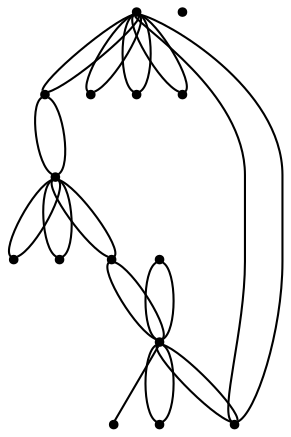 graph {
  node [shape=point,comment="{\"directed\":false,\"doi\":\"10.1007/978-3-540-77537-9_15\",\"figure\":\"? (4)\"}"]

  v0 [pos="1654.2290948025015,1520.4908091828318"]
  v1 [pos="1631.5539165053256,1605.0819527042272"]
  v2 [pos="1631.5507670380346,1435.8986162382184"]
  v3 [pos="1569.6036403922146,1667.0087347920735"]
  v4 [pos="1569.6036403922146,1373.9718977517794"]
  v5 [pos="1558.2639993179675,1562.7853315203117"]
  v6 [pos="1484.9782177947286,1435.8986162382184"]
  v7 [pos="1484.979267617159,1689.6762762959797"]
  v8 [pos="1484.9792994299598,1351.3053420696838"]
  v9 [pos="1411.6945995419524,1562.7957621510823"]
  v10 [pos="1400.3527951972428,1373.9718977517794"]
  v11 [pos="1400.3527951972428,1667.0087347920735"]
  v12 [pos="1338.403632532164,1435.8986162382184"]
  v13 [pos="1338.403600719363,1605.0819527042274"]
  v14 [pos="1315.7273725997568,1520.4908091828318"]

  v14 -- v9 [id="-2",pos="1315.7273725997568,1520.4908091828318 1322.295761605196,1527.2359928154224 1322.295761605196,1527.2359928154224 1322.295761605196,1527.2359928154224 1329.4886358926462,1532.662973683675 1343.8784565060637,1543.516935420181 1359.9780242919921,1550.3484897636645 1376.0774648267168,1557.1801713099626 1393.8865252827488,1559.9853749731815 1411.6945995419524,1562.7957621510823"]
  v14 -- v9 [id="-3",pos="1315.7273725997568,1520.4908091828318 1324.0011822367824,1523.2177831152715 1324.0011822367824,1523.2177831152715 1324.0011822367824,1523.2177831152715 1332.9078757352606,1524.6224837933166 1350.7127369015716,1527.4276874565355 1366.8121774362962,1534.2593690028336 1382.9117452222247,1541.0910505491315 1397.3015658356421,1551.944885082823 1411.6945995419524,1562.7957621510823"]
  v12 -- v9 [id="-4",pos="1338.403632532164,1435.8986162382184 1345.8341802552688,1445.714634810939 1345.8341802552688,1445.714634810939 1345.8341802552688,1445.714634810939 1353.2646325399708,1455.5265510928994 1368.1215923220611,1475.1503836568197 1380.3347810967023,1496.295561879476 1392.5521691610645,1517.4449377950034 1402.121841430664,1540.1198570621375 1406.904577920603,1551.4531190028335 1411.6945995419524,1562.7957621510823 1411.6945995419524,1562.7957621510823 1411.6945995419524,1562.7957621510823"]
  v13 -- v9 [id="-5",pos="1338.403600719363,1605.0819527042274 1343.6324799293695,1600.041541188558 1343.6324799293695,1600.041541188558 1343.6324799293695,1600.041541188558 1348.8571598496546,1594.9898086224182 1359.31084623115,1584.8860890845096 1371.5240350057911,1577.8376539426863 1383.737351031636,1570.7893460036769 1397.714368740348,1566.7919975650673 1411.6945995419524,1562.7957621510823"]
  v2 -- v5 [id="-11",pos="1631.5507670380346,1435.8986162382184 1625.4963138314179,1450.170422192198 1619.4459008505178,1464.433928162546 1614.2170216405113,1475.5171093703761 1608.992341720226,1486.6004177810207 1604.593267609352,1494.4990765334621 1602.395766573174,1498.4505047561183 1600.1940662472746,1502.3977352859035 1600.1940662472746,1502.3977352859035 1600.1940662472746,1502.3977352859035 1587.9766781829123,1523.5471112014309 1573.1198456520258,1543.1667460724802 1565.68926611612,1552.9786623544405 1563.3685222891875,1556.044886192553 1562.4982433540877,1557.194720131845 1558.2639993179675,1562.7853315203117"]
  v2 -- v6 [id="-14",pos="1631.5507670380346,1435.8986162382184 1616.1685460999954,1434.0020540780733 1600.782094059434,1432.1096578100955 1588.568778033589,1431.0926713099625 1576.355589258948,1430.0756848098292 1567.3113372093023,1429.9339808747263 1562.7871751652206,1429.8630017043606 1558.2670851596565,1429.792149736809 1558.2670851596565,1429.792149736809 1558.2670851596565,1429.792149736809 1533.8405803591704,1429.792149736809 1509.410003520167,1432.8433636428372 1497.1966874943223,1434.368906994444 1484.9782177947286,1435.8986162382184 1484.9782177947286,1435.8986162382184 1484.9782177947286,1435.8986162382184"]
  v2 -- v6 [id="-16",pos="1631.5507670380346,1435.8986162382184 1616.1685460999954,1437.7909171040853 1600.782094059434,1439.683313372063 1588.568778033589,1440.7002998721962 1576.355589258948,1441.7174135751436 1567.3113372093023,1441.8591175102465 1562.7871751652206,1441.929969477798 1558.2670851596565,1442.0008214453496 1558.2670851596565,1442.0008214453496 1558.2670851596565,1442.0008214453496 1533.8405803591704,1442.0008214453496 1509.410003520167,1438.949734742136 1497.1966874943223,1437.424191390529 1484.9782177947286,1435.8986162382184 1484.9782177947286,1435.8986162382184 1484.9782177947286,1435.8986162382184"]
  v5 -- v0 [id="-25",pos="1558.2639993179675,1562.7853315203117 1576.072073577171,1559.9853749731815 1593.876934743482,1557.1759736170914 1609.9763752782067,1550.3444192736076 1626.0758158129315,1543.5127377273097 1640.4657636775526,1532.658775990804 1647.6586379650025,1527.2317951225511 1654.2290948025015,1520.4908091828318 1654.2290948025015,1520.4908091828318 1654.2290948025015,1520.4908091828318"]
  v5 -- v0 [id="-29",pos="1558.2639993179675,1562.7853315203117 1572.6528337345567,1551.9408145927662 1587.0426543479741,1541.0868528562605 1603.1420948826988,1534.2551713099624 1619.2416626686272,1527.4234897636645 1637.0507231246593,1524.6182861004454 1645.9530900822128,1523.2137126252146 1654.2290948025015,1520.4908091828318 1654.2290948025015,1520.4908091828318 1654.2290948025015,1520.4908091828318"]
  v5 -- v1 [id="-31",pos="1558.2639993179675,1562.7853315203117 1572.2400308298509,1566.787799872196 1586.2170485385627,1570.7851483108059 1598.434436602925,1577.833456249815 1610.64775262877,1584.8818913916386 1621.0971124693403,1594.985610929547 1626.3261189305504,1600.03327300563 1631.5539165053256,1605.0819527042272 1631.5539165053256,1605.0819527042272 1631.5539165053256,1605.0819527042272"]
  v9 -- v12 [id="-34",pos="1411.6945995419524,1562.7957621510823 1404.2609341643576,1552.9828600473115 1404.2609341643576,1552.9828600473115 1404.2609341643576,1552.9828600473115 1396.830354628452,1543.1709437653512 1381.9735220975654,1523.5471112014309 1369.7602060717204,1502.4019329787745 1367.558632997025,1498.4505047561183 1367.558632997025,1498.4505047561183 1367.558632997025,1498.4505047561183 1365.3611319608465,1494.5032742263331 1360.9620578499728,1486.6044882710776 1355.7331786399664,1475.5213070632474 1350.508498719681,1464.438125855417 1344.4580857387807,1450.170422192198 1338.403632532164,1435.8986162382184"]
  v10 -- v6 [id="-35",pos="1400.3527951972428,1373.9718977517794 1406.8503689078398,1379.7698974285704 1406.8503689078398,1379.7698974285704 1406.8503689078398,1379.7698974285704 1412.5171195096748,1386.7766100473116 1423.850493462141,1400.7900352847937 1437.8192398426145,1411.310471242269 1451.7879862230877,1421.8310344025583 1468.387778490643,1428.8626787728974 1484.9782177947286,1435.8986162382184"]
  v9 -- v7 [id="-44",pos="1411.6945995419524,1562.7957621510823 1419.1219659849653,1572.602494918361 1419.1219659849653,1572.602494918361 1419.1219659849653,1572.602494918361 1426.552545520871,1582.41021350745 1441.4093780517578,1602.0340460713705 1453.622566826399,1623.1792242940267 1465.8358828522437,1644.3284730067398 1475.4096271603605,1667.003392273874 1480.1923636502997,1678.3409791102554 1484.979267617159,1689.6762762959797 1484.979267617159,1689.6762762959797 1484.979267617159,1689.6762762959797"]
  v5 -- v1 [id="-49",pos="1558.2639993179675,1562.7853315203117 1568.7165722514308,1572.885902788567 1579.1659320920012,1582.9896223264752 1591.3834474075672,1590.0379302654844 1603.5966361822084,1597.090563100179 1617.5736538909202,1601.0835866431034 1624.5622899964796,1603.084359708844 1631.5539165053256,1605.0819527042272 1631.5539165053256,1605.0819527042272 1631.5539165053256,1605.0819527042272"]
  v5 -- v2 [id="-50",pos="1558.2639993179675,1562.7853315203117 1560.9887905703033,1556.324683689132 1561.549744694732,1554.9960751383232 1563.0456223598746,1551.4531190028335 1567.8325581395347,1540.1156593692665 1577.398031119413,1517.4407401021322 1589.6154191837754,1496.295561879476 1601.8287352096202,1475.1461859639487 1616.6855677405067,1455.5265510928994 1624.1160200252089,1445.714634810939 1631.5507670380346,1435.8986162382184 1631.5507670380346,1435.8986162382184 1631.5507670380346,1435.8986162382184"]
  v5 -- v3 [id="-59",pos="1558.2639993179675,1562.7853315203117 1564.73437308378,1579.6050098442308 1571.2058602976244,1596.4236387449323 1573.3366817030794,1613.7757562487054 1575.467375857331,1631.1320714453495 1573.2616034929142,1649.0136070621375 1572.1565540402435,1657.9585089619954 1569.6036403922146,1667.0087347920735 1569.6036403922146,1667.0087347920735 1569.6036403922146,1667.0087347920735"]
  v5 -- v3 [id="-66",pos="1558.2639993179675,1562.7853315203117 1556.9202584200127,1574.0405227337462 1555.5692323906476,1585.3029327068907 1555.185697262786,1594.156121377656 1554.806234173442,1603.0093100484212 1555.3941347343975,1609.4574751096784 1555.690248285338,1612.6795223952786 1555.9820352953534,1615.9056401709354 1555.9820352953534,1615.9056401709354 1555.9820352953534,1615.9056401709354 1558.1128567008084,1633.2578848775229 1564.584343914653,1650.07638657541 1567.820087521575,1658.487799872196 1569.6036403922146,1667.0087347920735 1569.6036403922146,1667.0087347920735 1569.6036403922146,1667.0087347920735"]
  v7 -- v9 [id="-68",pos="1484.979267617159,1689.6762762959797 1477.5487198940543,1679.866395259048 1477.5487198940543,1679.866395259048 1477.5487198940543,1679.866395259048 1470.1182676093522,1670.054478977088 1455.2613078272618,1650.4349713088527 1443.0439197628996,1629.2855953933254 1430.8307309882584,1608.136219477798 1421.2610587186591,1585.465497903535 1416.4741229389988,1574.1280382699679 1411.6945995419524,1562.7957621510823 1411.6945995419524,1562.7957621510823 1411.6945995419524,1562.7957621510823"]
  v6 -- v4 [id="-71",pos="1484.9782177947286,1435.8986162382184 1501.5708203692768,1428.8626787728974 1518.1706126368322,1421.8351048926152 1532.1393590173054,1411.310471242269 1546.108105397779,1400.7900352847937 1557.4414793502451,1386.7766100473116 1563.1124292418012,1379.7739679186272 1569.6036403922146,1373.9718977517794 1569.6036403922146,1373.9718977517794 1569.6036403922146,1373.9718977517794"]
  v7 -- v5 [id="-75",pos="1484.979267617159,1689.6762762959797 1492.4056796761445,1679.866395259048 1492.4056796761445,1679.866395259048 1492.4056796761445,1679.866395259048 1499.8361319608466,1670.054478977088 1514.6971637814543,1650.4349713088527 1526.9104798072992,1629.2855953933254 1539.1236685819404,1608.136219477798 1548.6933408515397,1585.465497903535 1553.4802766312,1574.1280382699679 1558.2639993179675,1562.7853315203117 1558.2639993179675,1562.7853315203117 1558.2639993179675,1562.7853315203117"]
  v7 -- v5 [id="-76",pos="1484.979267617159,1689.6762762959797 1489.762035919899,1678.3409791102554 1489.762035919899,1678.3409791102554 1489.762035919899,1678.3409791102554 1494.5488444483556,1667.003392273874 1504.1185167179551,1644.3284730067398 1516.3317054925963,1623.1792242940267 1528.545021518441,1602.0340460713705 1543.4060533390489,1582.41021350745 1550.8324335852333,1572.602494918361 1558.2639993179675,1562.7853315203117 1558.2639993179675,1562.7853315203117 1558.2639993179675,1562.7853315203117"]
  v6 -- v12 [id="-79",pos="1484.9782177947286,1435.8986162382184 1472.765983404115,1437.424191390529 1472.765983404115,1437.424191390529 1472.765983404115,1437.424191390529 1460.552794629474,1438.949734742136 1436.1262898289879,1442.0050191382206 1411.695585738781,1442.0050191382206 1387.2690809382948,1442.0050191382206 1362.8385040992914,1438.949734742136 1350.6251880734465,1437.424191390529 1338.403632532164,1435.8986162382184 1338.403632532164,1435.8986162382184 1338.403632532164,1435.8986162382184"]
  v6 -- v4 [id="-91",pos="1484.9782177947286,1435.8986162382184 1496.3126733824263,1421.8852228014398 1507.6502466246138,1407.8717975639574 1521.618993005087,1397.351234403668 1535.5835400958392,1386.830798446193 1552.1834596145984,1379.7990268730396 1560.4854553932366,1376.2853035343055 1569.6036403922146,1373.9718977517794 1569.6036403922146,1373.9718977517794 1569.6036403922146,1373.9718977517794"]
  v6 -- v12 [id="-101",pos="1484.9782177947286,1435.8986162382184 1472.765983404115,1434.3729774845008 1472.765983404115,1434.3729774845008 1472.765983404115,1434.3729774845008 1460.552794629474,1432.847434132894 1436.1262898289879,1429.792149736809 1411.695585738781,1429.792149736809 1407.1756229844204,1429.8630017043606 1407.1756229844204,1429.8630017043606 1407.1756229844204,1429.8630017043606 1402.6555329788562,1429.9339808747263 1393.6112809292106,1430.0756848098292 1381.393892864848,1431.0926713099625 1369.180704090207,1432.1096578100955 1353.7984513393667,1434.0020540780733 1338.403632532164,1435.8986162382184"]
  v6 -- v10 [id="-134",pos="1484.9782177947286,1435.8986162382184 1477.8197649578715,1427.103718257095 1470.6519591575445,1418.3129861681389 1464.5474644150845,1411.8898800612942 1458.4387703829032,1405.4666467516352 1453.3890608676643,1401.406841731216 1450.8664330061092,1399.3811369138775 1448.34367789335,1397.351234403668 1448.34367789335,1397.351234403668 1448.34367789335,1397.351234403668 1434.3749315128769,1386.830798446193 1417.7751392453215,1379.7990268730396 1409.4773427564044,1376.2853035343055 1400.3527951972428,1373.9718977517794 1400.3527951972428,1373.9718977517794 1400.3527951972428,1373.9718977517794"]
  v9 -- v11 [id="-158",pos="1411.6945995419524,1562.7957621510823 1413.893086774959,1580.6761847432456 1416.103058429097,1598.5619180529045 1413.9723642748454,1615.9140355566776 1411.8373435796693,1633.2619553675797 1405.370055655546,1650.0847819611522 1402.1343120486235,1658.4919975650673 1400.3527951972428,1667.0087347920735 1400.3527951972428,1667.0087347920735 1400.3527951972428,1667.0087347920735"]
  v9 -- v13 [id="-169",pos="1411.6945995419524,1562.7957621510823 1405.0907392634901,1569.1261692070238 1398.494164116438,1575.4576892875903 1392.9733706452125,1580.0009922050708 1387.452577173987,1584.5442951225511 1383.0117646683093,1587.295310386889 1380.7935216859328,1588.6707544176506 1378.5709521626316,1590.0463256512267 1378.5709521626316,1590.0463256512267 1378.5709521626316,1590.0463256512267 1366.3577633879904,1597.0946335902358 1352.380618428075,1601.0919820288457 1345.392109573719,1603.092755094586 1338.403600719363,1605.0819527042274 1338.403600719363,1605.0819527042274 1338.403600719363,1605.0819527042274"]
}